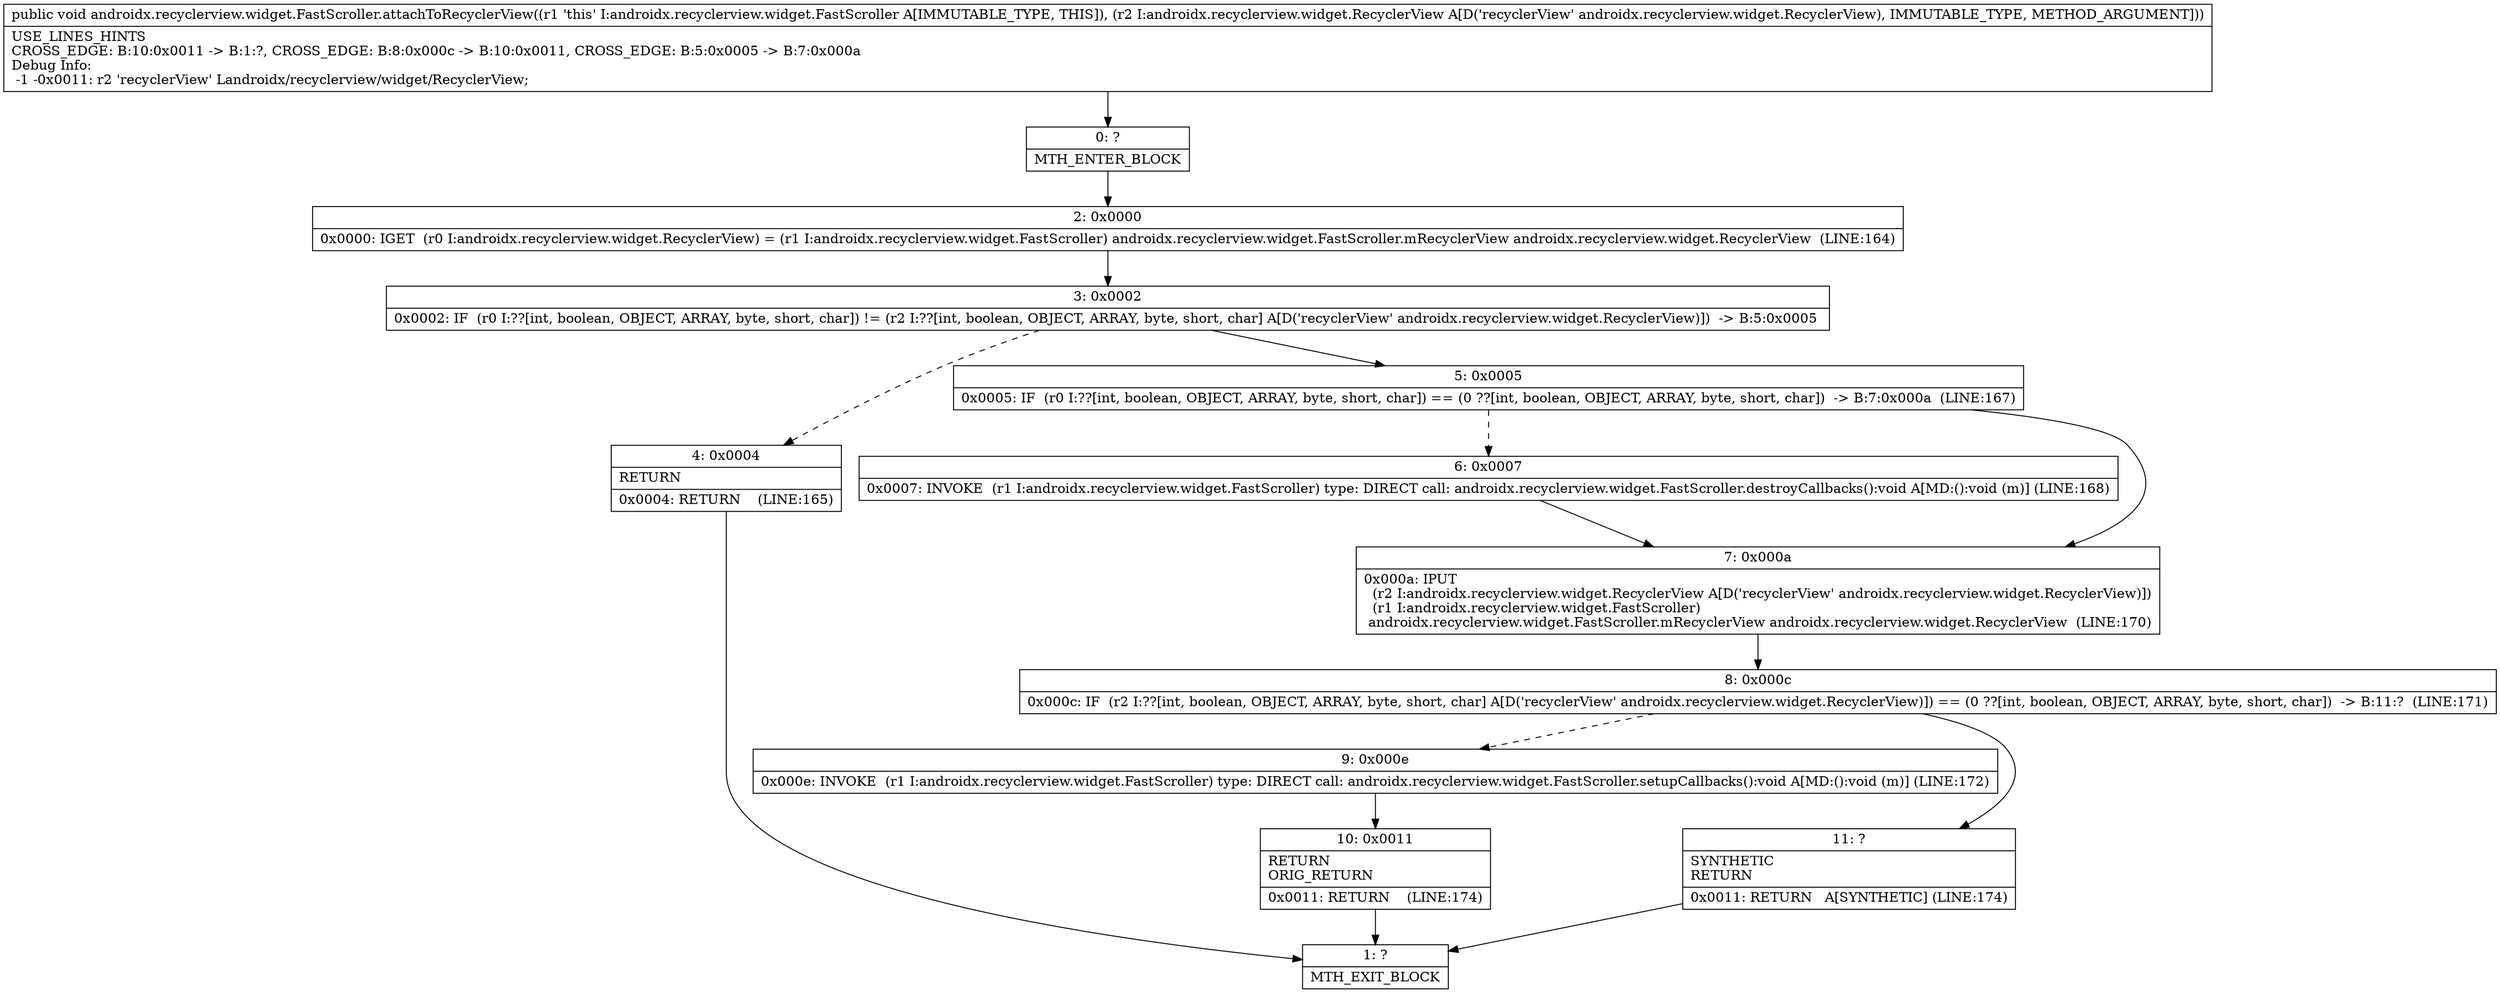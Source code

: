 digraph "CFG forandroidx.recyclerview.widget.FastScroller.attachToRecyclerView(Landroidx\/recyclerview\/widget\/RecyclerView;)V" {
Node_0 [shape=record,label="{0\:\ ?|MTH_ENTER_BLOCK\l}"];
Node_2 [shape=record,label="{2\:\ 0x0000|0x0000: IGET  (r0 I:androidx.recyclerview.widget.RecyclerView) = (r1 I:androidx.recyclerview.widget.FastScroller) androidx.recyclerview.widget.FastScroller.mRecyclerView androidx.recyclerview.widget.RecyclerView  (LINE:164)\l}"];
Node_3 [shape=record,label="{3\:\ 0x0002|0x0002: IF  (r0 I:??[int, boolean, OBJECT, ARRAY, byte, short, char]) != (r2 I:??[int, boolean, OBJECT, ARRAY, byte, short, char] A[D('recyclerView' androidx.recyclerview.widget.RecyclerView)])  \-\> B:5:0x0005 \l}"];
Node_4 [shape=record,label="{4\:\ 0x0004|RETURN\l|0x0004: RETURN    (LINE:165)\l}"];
Node_1 [shape=record,label="{1\:\ ?|MTH_EXIT_BLOCK\l}"];
Node_5 [shape=record,label="{5\:\ 0x0005|0x0005: IF  (r0 I:??[int, boolean, OBJECT, ARRAY, byte, short, char]) == (0 ??[int, boolean, OBJECT, ARRAY, byte, short, char])  \-\> B:7:0x000a  (LINE:167)\l}"];
Node_6 [shape=record,label="{6\:\ 0x0007|0x0007: INVOKE  (r1 I:androidx.recyclerview.widget.FastScroller) type: DIRECT call: androidx.recyclerview.widget.FastScroller.destroyCallbacks():void A[MD:():void (m)] (LINE:168)\l}"];
Node_7 [shape=record,label="{7\:\ 0x000a|0x000a: IPUT  \l  (r2 I:androidx.recyclerview.widget.RecyclerView A[D('recyclerView' androidx.recyclerview.widget.RecyclerView)])\l  (r1 I:androidx.recyclerview.widget.FastScroller)\l androidx.recyclerview.widget.FastScroller.mRecyclerView androidx.recyclerview.widget.RecyclerView  (LINE:170)\l}"];
Node_8 [shape=record,label="{8\:\ 0x000c|0x000c: IF  (r2 I:??[int, boolean, OBJECT, ARRAY, byte, short, char] A[D('recyclerView' androidx.recyclerview.widget.RecyclerView)]) == (0 ??[int, boolean, OBJECT, ARRAY, byte, short, char])  \-\> B:11:?  (LINE:171)\l}"];
Node_9 [shape=record,label="{9\:\ 0x000e|0x000e: INVOKE  (r1 I:androidx.recyclerview.widget.FastScroller) type: DIRECT call: androidx.recyclerview.widget.FastScroller.setupCallbacks():void A[MD:():void (m)] (LINE:172)\l}"];
Node_10 [shape=record,label="{10\:\ 0x0011|RETURN\lORIG_RETURN\l|0x0011: RETURN    (LINE:174)\l}"];
Node_11 [shape=record,label="{11\:\ ?|SYNTHETIC\lRETURN\l|0x0011: RETURN   A[SYNTHETIC] (LINE:174)\l}"];
MethodNode[shape=record,label="{public void androidx.recyclerview.widget.FastScroller.attachToRecyclerView((r1 'this' I:androidx.recyclerview.widget.FastScroller A[IMMUTABLE_TYPE, THIS]), (r2 I:androidx.recyclerview.widget.RecyclerView A[D('recyclerView' androidx.recyclerview.widget.RecyclerView), IMMUTABLE_TYPE, METHOD_ARGUMENT]))  | USE_LINES_HINTS\lCROSS_EDGE: B:10:0x0011 \-\> B:1:?, CROSS_EDGE: B:8:0x000c \-\> B:10:0x0011, CROSS_EDGE: B:5:0x0005 \-\> B:7:0x000a\lDebug Info:\l  \-1 \-0x0011: r2 'recyclerView' Landroidx\/recyclerview\/widget\/RecyclerView;\l}"];
MethodNode -> Node_0;Node_0 -> Node_2;
Node_2 -> Node_3;
Node_3 -> Node_4[style=dashed];
Node_3 -> Node_5;
Node_4 -> Node_1;
Node_5 -> Node_6[style=dashed];
Node_5 -> Node_7;
Node_6 -> Node_7;
Node_7 -> Node_8;
Node_8 -> Node_9[style=dashed];
Node_8 -> Node_11;
Node_9 -> Node_10;
Node_10 -> Node_1;
Node_11 -> Node_1;
}

